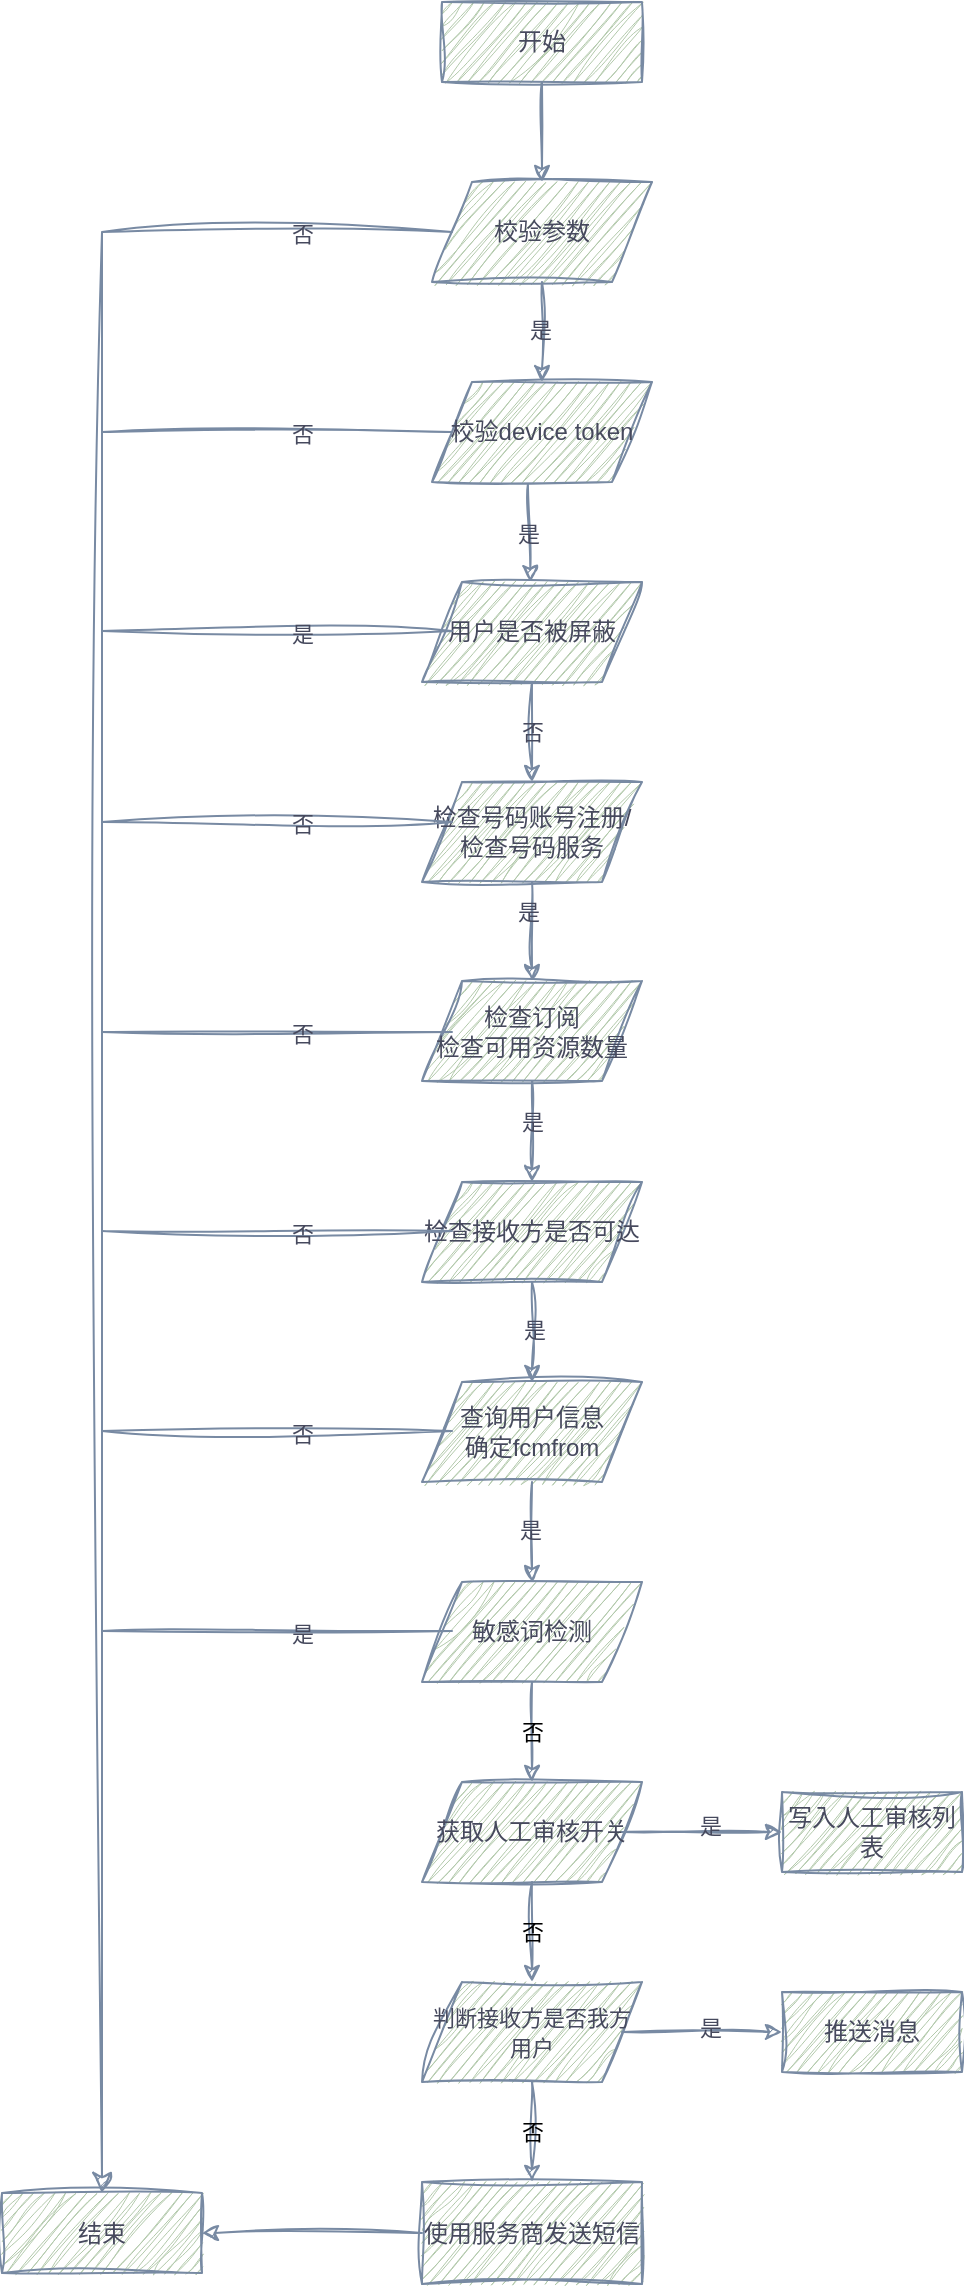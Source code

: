 <mxfile version="20.8.1" type="github">
  <diagram id="C-62_HOO-bG3gRJE1RXf" name="Page-1">
    <mxGraphModel dx="1434" dy="796" grid="1" gridSize="10" guides="1" tooltips="1" connect="1" arrows="1" fold="1" page="1" pageScale="1" pageWidth="827" pageHeight="1169" math="0" shadow="0">
      <root>
        <mxCell id="0" />
        <mxCell id="1" parent="0" />
        <mxCell id="9oyLvGkk6rRqwBSxhCQk-1" value="开始" style="rounded=0;whiteSpace=wrap;html=1;labelBackgroundColor=none;fillColor=#B2C9AB;strokeColor=#788AA3;fontColor=#46495D;sketch=1;curveFitting=1;jiggle=2;" vertex="1" parent="1">
          <mxGeometry x="350" y="70" width="100" height="40" as="geometry" />
        </mxCell>
        <mxCell id="9oyLvGkk6rRqwBSxhCQk-2" value="校验参数" style="shape=parallelogram;perimeter=parallelogramPerimeter;whiteSpace=wrap;html=1;fixedSize=1;labelBackgroundColor=none;fillColor=#B2C9AB;strokeColor=#788AA3;fontColor=#46495D;rounded=0;sketch=1;curveFitting=1;jiggle=2;" vertex="1" parent="1">
          <mxGeometry x="345" y="160" width="110" height="50" as="geometry" />
        </mxCell>
        <mxCell id="9oyLvGkk6rRqwBSxhCQk-3" value="&lt;font style=&quot;font-size: 11px;&quot;&gt;判断接收方是否我方用户&lt;/font&gt;" style="shape=parallelogram;perimeter=parallelogramPerimeter;whiteSpace=wrap;html=1;fixedSize=1;labelBackgroundColor=none;fillColor=#B2C9AB;strokeColor=#788AA3;fontColor=#46495D;rounded=0;sketch=1;curveFitting=1;jiggle=2;" vertex="1" parent="1">
          <mxGeometry x="340" y="1060" width="110" height="50" as="geometry" />
        </mxCell>
        <mxCell id="9oyLvGkk6rRqwBSxhCQk-4" value="校验device token" style="shape=parallelogram;perimeter=parallelogramPerimeter;whiteSpace=wrap;html=1;fixedSize=1;labelBackgroundColor=none;fillColor=#B2C9AB;strokeColor=#788AA3;fontColor=#46495D;rounded=0;sketch=1;curveFitting=1;jiggle=2;" vertex="1" parent="1">
          <mxGeometry x="345" y="260" width="110" height="50" as="geometry" />
        </mxCell>
        <mxCell id="9oyLvGkk6rRqwBSxhCQk-5" value="用户是否被屏蔽" style="shape=parallelogram;perimeter=parallelogramPerimeter;whiteSpace=wrap;html=1;fixedSize=1;labelBackgroundColor=none;fillColor=#B2C9AB;strokeColor=#788AA3;fontColor=#46495D;rounded=0;sketch=1;curveFitting=1;jiggle=2;" vertex="1" parent="1">
          <mxGeometry x="340" y="360" width="110" height="50" as="geometry" />
        </mxCell>
        <mxCell id="9oyLvGkk6rRqwBSxhCQk-6" value="" style="endArrow=classic;html=1;rounded=0;exitX=0.5;exitY=1;exitDx=0;exitDy=0;entryX=0.5;entryY=0;entryDx=0;entryDy=0;labelBackgroundColor=none;strokeColor=#788AA3;fontColor=default;sketch=1;curveFitting=1;jiggle=2;" edge="1" parent="1" source="9oyLvGkk6rRqwBSxhCQk-1" target="9oyLvGkk6rRqwBSxhCQk-2">
          <mxGeometry width="50" height="50" relative="1" as="geometry">
            <mxPoint x="720" y="450" as="sourcePoint" />
            <mxPoint x="770" y="400" as="targetPoint" />
          </mxGeometry>
        </mxCell>
        <mxCell id="9oyLvGkk6rRqwBSxhCQk-7" value="" style="endArrow=classic;html=1;rounded=0;exitX=0.5;exitY=1;exitDx=0;exitDy=0;entryX=0.5;entryY=0;entryDx=0;entryDy=0;labelBackgroundColor=none;strokeColor=#788AA3;fontColor=default;sketch=1;curveFitting=1;jiggle=2;" edge="1" parent="1" source="9oyLvGkk6rRqwBSxhCQk-2" target="9oyLvGkk6rRqwBSxhCQk-4">
          <mxGeometry width="50" height="50" relative="1" as="geometry">
            <mxPoint x="600" y="460" as="sourcePoint" />
            <mxPoint x="650" y="410" as="targetPoint" />
          </mxGeometry>
        </mxCell>
        <mxCell id="9oyLvGkk6rRqwBSxhCQk-8" value="是" style="edgeLabel;html=1;align=center;verticalAlign=middle;resizable=0;points=[];labelBackgroundColor=none;fontColor=#46495D;rounded=0;sketch=1;curveFitting=1;jiggle=2;" vertex="1" connectable="0" parent="9oyLvGkk6rRqwBSxhCQk-7">
          <mxGeometry x="-0.04" y="-1" relative="1" as="geometry">
            <mxPoint as="offset" />
          </mxGeometry>
        </mxCell>
        <mxCell id="9oyLvGkk6rRqwBSxhCQk-9" value="" style="endArrow=classic;html=1;rounded=0;exitX=0.436;exitY=1.02;exitDx=0;exitDy=0;exitPerimeter=0;labelBackgroundColor=none;strokeColor=#788AA3;fontColor=default;sketch=1;curveFitting=1;jiggle=2;" edge="1" parent="1" source="9oyLvGkk6rRqwBSxhCQk-4" target="9oyLvGkk6rRqwBSxhCQk-5">
          <mxGeometry width="50" height="50" relative="1" as="geometry">
            <mxPoint x="700" y="460" as="sourcePoint" />
            <mxPoint x="750" y="410" as="targetPoint" />
          </mxGeometry>
        </mxCell>
        <mxCell id="9oyLvGkk6rRqwBSxhCQk-10" value="是" style="edgeLabel;html=1;align=center;verticalAlign=middle;resizable=0;points=[];labelBackgroundColor=none;fontColor=#46495D;rounded=0;sketch=1;curveFitting=1;jiggle=2;" vertex="1" connectable="0" parent="9oyLvGkk6rRqwBSxhCQk-9">
          <mxGeometry x="0.02" y="-1" relative="1" as="geometry">
            <mxPoint as="offset" />
          </mxGeometry>
        </mxCell>
        <mxCell id="9oyLvGkk6rRqwBSxhCQk-11" value="敏感词检测" style="shape=parallelogram;perimeter=parallelogramPerimeter;whiteSpace=wrap;html=1;fixedSize=1;labelBackgroundColor=none;fillColor=#B2C9AB;strokeColor=#788AA3;fontColor=#46495D;rounded=0;sketch=1;curveFitting=1;jiggle=2;" vertex="1" parent="1">
          <mxGeometry x="340" y="860" width="110" height="50" as="geometry" />
        </mxCell>
        <mxCell id="9oyLvGkk6rRqwBSxhCQk-12" value="检查订阅&lt;br&gt;检查可用资源数量" style="shape=parallelogram;perimeter=parallelogramPerimeter;whiteSpace=wrap;html=1;fixedSize=1;labelBackgroundColor=none;fillColor=#B2C9AB;strokeColor=#788AA3;fontColor=#46495D;rounded=0;sketch=1;curveFitting=1;jiggle=2;" vertex="1" parent="1">
          <mxGeometry x="340" y="559.5" width="110" height="50" as="geometry" />
        </mxCell>
        <mxCell id="9oyLvGkk6rRqwBSxhCQk-13" value="检查号码账号注册/&lt;br&gt;检查号码服务" style="shape=parallelogram;perimeter=parallelogramPerimeter;whiteSpace=wrap;html=1;fixedSize=1;labelBackgroundColor=none;fillColor=#B2C9AB;strokeColor=#788AA3;fontColor=#46495D;rounded=0;sketch=1;curveFitting=1;jiggle=2;" vertex="1" parent="1">
          <mxGeometry x="340" y="460" width="110" height="50" as="geometry" />
        </mxCell>
        <mxCell id="9oyLvGkk6rRqwBSxhCQk-14" value="结束" style="rounded=0;whiteSpace=wrap;html=1;labelBackgroundColor=none;fillColor=#B2C9AB;strokeColor=#788AA3;fontColor=#46495D;sketch=1;curveFitting=1;jiggle=2;" vertex="1" parent="1">
          <mxGeometry x="130" y="1165.5" width="100" height="40" as="geometry" />
        </mxCell>
        <mxCell id="9oyLvGkk6rRqwBSxhCQk-15" value="" style="endArrow=classic;html=1;rounded=0;exitX=0.5;exitY=1;exitDx=0;exitDy=0;entryX=0.5;entryY=0;entryDx=0;entryDy=0;labelBackgroundColor=none;strokeColor=#788AA3;fontColor=default;sketch=1;curveFitting=1;jiggle=2;" edge="1" parent="1" source="9oyLvGkk6rRqwBSxhCQk-5" target="9oyLvGkk6rRqwBSxhCQk-13">
          <mxGeometry width="50" height="50" relative="1" as="geometry">
            <mxPoint x="670" y="580" as="sourcePoint" />
            <mxPoint x="720" y="530" as="targetPoint" />
          </mxGeometry>
        </mxCell>
        <mxCell id="9oyLvGkk6rRqwBSxhCQk-16" value="否" style="edgeLabel;html=1;align=center;verticalAlign=middle;resizable=0;points=[];labelBackgroundColor=none;fontColor=#46495D;rounded=0;sketch=1;curveFitting=1;jiggle=2;" vertex="1" connectable="0" parent="9oyLvGkk6rRqwBSxhCQk-15">
          <mxGeometry relative="1" as="geometry">
            <mxPoint as="offset" />
          </mxGeometry>
        </mxCell>
        <mxCell id="9oyLvGkk6rRqwBSxhCQk-17" value="" style="endArrow=classic;html=1;rounded=0;exitX=0.5;exitY=1;exitDx=0;exitDy=0;entryX=0.5;entryY=0;entryDx=0;entryDy=0;labelBackgroundColor=none;strokeColor=#788AA3;fontColor=default;sketch=1;curveFitting=1;jiggle=2;" edge="1" parent="1" source="9oyLvGkk6rRqwBSxhCQk-13" target="9oyLvGkk6rRqwBSxhCQk-12">
          <mxGeometry width="50" height="50" relative="1" as="geometry">
            <mxPoint x="620" y="570" as="sourcePoint" />
            <mxPoint x="670" y="520" as="targetPoint" />
          </mxGeometry>
        </mxCell>
        <mxCell id="9oyLvGkk6rRqwBSxhCQk-21" value="是" style="edgeLabel;html=1;align=center;verticalAlign=middle;resizable=0;points=[];labelBackgroundColor=none;fontColor=#46495D;rounded=0;sketch=1;curveFitting=1;jiggle=2;" vertex="1" connectable="0" parent="9oyLvGkk6rRqwBSxhCQk-17">
          <mxGeometry x="-0.394" y="-2" relative="1" as="geometry">
            <mxPoint as="offset" />
          </mxGeometry>
        </mxCell>
        <mxCell id="9oyLvGkk6rRqwBSxhCQk-18" value="查询用户信息&lt;br&gt;确定fcmfrom" style="shape=parallelogram;perimeter=parallelogramPerimeter;whiteSpace=wrap;html=1;fixedSize=1;labelBackgroundColor=none;fillColor=#B2C9AB;strokeColor=#788AA3;fontColor=#46495D;rounded=0;sketch=1;curveFitting=1;jiggle=2;" vertex="1" parent="1">
          <mxGeometry x="340" y="760" width="110" height="50" as="geometry" />
        </mxCell>
        <mxCell id="9oyLvGkk6rRqwBSxhCQk-19" value="检查接收方是否可达" style="shape=parallelogram;perimeter=parallelogramPerimeter;whiteSpace=wrap;html=1;fixedSize=1;labelBackgroundColor=none;fillColor=#B2C9AB;strokeColor=#788AA3;fontColor=#46495D;rounded=0;sketch=1;curveFitting=1;jiggle=2;" vertex="1" parent="1">
          <mxGeometry x="340" y="660" width="110" height="50" as="geometry" />
        </mxCell>
        <mxCell id="9oyLvGkk6rRqwBSxhCQk-20" value="" style="endArrow=classic;html=1;rounded=0;exitX=0.5;exitY=1;exitDx=0;exitDy=0;labelBackgroundColor=none;strokeColor=#788AA3;fontColor=default;sketch=1;curveFitting=1;jiggle=2;" edge="1" parent="1" source="9oyLvGkk6rRqwBSxhCQk-12" target="9oyLvGkk6rRqwBSxhCQk-19">
          <mxGeometry width="50" height="50" relative="1" as="geometry">
            <mxPoint x="690" y="850" as="sourcePoint" />
            <mxPoint x="740" y="800" as="targetPoint" />
          </mxGeometry>
        </mxCell>
        <mxCell id="9oyLvGkk6rRqwBSxhCQk-22" value="是" style="edgeLabel;html=1;align=center;verticalAlign=middle;resizable=0;points=[];labelBackgroundColor=none;fontColor=#46495D;rounded=0;sketch=1;curveFitting=1;jiggle=2;" vertex="1" connectable="0" parent="9oyLvGkk6rRqwBSxhCQk-20">
          <mxGeometry x="-0.188" relative="1" as="geometry">
            <mxPoint as="offset" />
          </mxGeometry>
        </mxCell>
        <mxCell id="9oyLvGkk6rRqwBSxhCQk-23" value="" style="endArrow=classic;html=1;rounded=0;exitX=0.5;exitY=1;exitDx=0;exitDy=0;entryX=0.5;entryY=0;entryDx=0;entryDy=0;labelBackgroundColor=none;strokeColor=#788AA3;fontColor=default;sketch=1;curveFitting=1;jiggle=2;" edge="1" parent="1" source="9oyLvGkk6rRqwBSxhCQk-19" target="9oyLvGkk6rRqwBSxhCQk-18">
          <mxGeometry width="50" height="50" relative="1" as="geometry">
            <mxPoint x="610" y="820" as="sourcePoint" />
            <mxPoint x="660" y="770" as="targetPoint" />
          </mxGeometry>
        </mxCell>
        <mxCell id="9oyLvGkk6rRqwBSxhCQk-24" value="是" style="edgeLabel;html=1;align=center;verticalAlign=middle;resizable=0;points=[];labelBackgroundColor=none;fontColor=#46495D;rounded=0;sketch=1;curveFitting=1;jiggle=2;" vertex="1" connectable="0" parent="9oyLvGkk6rRqwBSxhCQk-23">
          <mxGeometry x="-0.04" y="1" relative="1" as="geometry">
            <mxPoint as="offset" />
          </mxGeometry>
        </mxCell>
        <mxCell id="9oyLvGkk6rRqwBSxhCQk-25" value="" style="endArrow=classic;html=1;rounded=0;exitX=0.5;exitY=1;exitDx=0;exitDy=0;entryX=0.5;entryY=0;entryDx=0;entryDy=0;labelBackgroundColor=none;strokeColor=#788AA3;fontColor=default;sketch=1;curveFitting=1;jiggle=2;" edge="1" parent="1" source="9oyLvGkk6rRqwBSxhCQk-18" target="9oyLvGkk6rRqwBSxhCQk-11">
          <mxGeometry width="50" height="50" relative="1" as="geometry">
            <mxPoint x="660" y="860" as="sourcePoint" />
            <mxPoint x="710" y="810" as="targetPoint" />
          </mxGeometry>
        </mxCell>
        <mxCell id="9oyLvGkk6rRqwBSxhCQk-26" value="是" style="edgeLabel;html=1;align=center;verticalAlign=middle;resizable=0;points=[];labelBackgroundColor=none;fontColor=#46495D;rounded=0;sketch=1;curveFitting=1;jiggle=2;" vertex="1" connectable="0" parent="9oyLvGkk6rRqwBSxhCQk-25">
          <mxGeometry x="-0.04" y="-1" relative="1" as="geometry">
            <mxPoint as="offset" />
          </mxGeometry>
        </mxCell>
        <mxCell id="9oyLvGkk6rRqwBSxhCQk-27" value="获取人工审核开关" style="shape=parallelogram;perimeter=parallelogramPerimeter;whiteSpace=wrap;html=1;fixedSize=1;labelBackgroundColor=none;fillColor=#B2C9AB;strokeColor=#788AA3;fontColor=#46495D;rounded=0;sketch=1;curveFitting=1;jiggle=2;" vertex="1" parent="1">
          <mxGeometry x="340" y="960" width="110" height="50" as="geometry" />
        </mxCell>
        <mxCell id="9oyLvGkk6rRqwBSxhCQk-28" value="否" style="endArrow=classic;html=1;rounded=0;exitX=0.5;exitY=1;exitDx=0;exitDy=0;entryX=0.5;entryY=0;entryDx=0;entryDy=0;labelBackgroundColor=none;strokeColor=#788AA3;fontColor=default;sketch=1;curveFitting=1;jiggle=2;" edge="1" parent="1" source="9oyLvGkk6rRqwBSxhCQk-11" target="9oyLvGkk6rRqwBSxhCQk-27">
          <mxGeometry width="50" height="50" relative="1" as="geometry">
            <mxPoint x="660" y="1120" as="sourcePoint" />
            <mxPoint x="710" y="1070" as="targetPoint" />
          </mxGeometry>
        </mxCell>
        <mxCell id="9oyLvGkk6rRqwBSxhCQk-31" value="写入人工审核列表" style="rounded=0;whiteSpace=wrap;html=1;labelBackgroundColor=none;fillColor=#B2C9AB;strokeColor=#788AA3;fontColor=#46495D;sketch=1;curveFitting=1;jiggle=2;" vertex="1" parent="1">
          <mxGeometry x="520" y="965" width="90" height="40" as="geometry" />
        </mxCell>
        <mxCell id="9oyLvGkk6rRqwBSxhCQk-32" value="" style="endArrow=classic;html=1;rounded=0;exitX=1;exitY=0.5;exitDx=0;exitDy=0;entryX=0;entryY=0.5;entryDx=0;entryDy=0;labelBackgroundColor=none;strokeColor=#788AA3;fontColor=default;sketch=1;curveFitting=1;jiggle=2;" edge="1" parent="1" source="9oyLvGkk6rRqwBSxhCQk-27" target="9oyLvGkk6rRqwBSxhCQk-31">
          <mxGeometry width="50" height="50" relative="1" as="geometry">
            <mxPoint x="720" y="1120" as="sourcePoint" />
            <mxPoint x="770" y="1070" as="targetPoint" />
          </mxGeometry>
        </mxCell>
        <mxCell id="9oyLvGkk6rRqwBSxhCQk-37" value="是" style="edgeLabel;html=1;align=center;verticalAlign=middle;resizable=0;points=[];labelBackgroundColor=none;fontColor=#46495D;rounded=0;sketch=1;curveFitting=1;jiggle=2;" vertex="1" connectable="0" parent="9oyLvGkk6rRqwBSxhCQk-32">
          <mxGeometry x="0.1" y="3" relative="1" as="geometry">
            <mxPoint as="offset" />
          </mxGeometry>
        </mxCell>
        <mxCell id="9oyLvGkk6rRqwBSxhCQk-33" value="否" style="endArrow=classic;html=1;rounded=0;exitX=0.5;exitY=1;exitDx=0;exitDy=0;labelBackgroundColor=none;strokeColor=#788AA3;fontColor=default;sketch=1;curveFitting=1;jiggle=2;" edge="1" parent="1" source="9oyLvGkk6rRqwBSxhCQk-27" target="9oyLvGkk6rRqwBSxhCQk-3">
          <mxGeometry width="50" height="50" relative="1" as="geometry">
            <mxPoint x="670" y="1120" as="sourcePoint" />
            <mxPoint x="720" y="1070" as="targetPoint" />
          </mxGeometry>
        </mxCell>
        <mxCell id="9oyLvGkk6rRqwBSxhCQk-34" value="推送消息" style="rounded=0;whiteSpace=wrap;html=1;labelBackgroundColor=none;fillColor=#B2C9AB;strokeColor=#788AA3;fontColor=#46495D;sketch=1;curveFitting=1;jiggle=2;" vertex="1" parent="1">
          <mxGeometry x="520" y="1065" width="90" height="40" as="geometry" />
        </mxCell>
        <mxCell id="9oyLvGkk6rRqwBSxhCQk-35" value="" style="endArrow=classic;html=1;rounded=0;exitX=1;exitY=0.5;exitDx=0;exitDy=0;entryX=0;entryY=0.5;entryDx=0;entryDy=0;labelBackgroundColor=none;strokeColor=#788AA3;fontColor=default;sketch=1;curveFitting=1;jiggle=2;" edge="1" parent="1" source="9oyLvGkk6rRqwBSxhCQk-3" target="9oyLvGkk6rRqwBSxhCQk-34">
          <mxGeometry width="50" height="50" relative="1" as="geometry">
            <mxPoint x="720" y="1120" as="sourcePoint" />
            <mxPoint x="520" y="1080" as="targetPoint" />
          </mxGeometry>
        </mxCell>
        <mxCell id="9oyLvGkk6rRqwBSxhCQk-38" value="是" style="edgeLabel;html=1;align=center;verticalAlign=middle;resizable=0;points=[];labelBackgroundColor=none;fontColor=#46495D;rounded=0;sketch=1;curveFitting=1;jiggle=2;" vertex="1" connectable="0" parent="9oyLvGkk6rRqwBSxhCQk-35">
          <mxGeometry x="0.1" y="2" relative="1" as="geometry">
            <mxPoint as="offset" />
          </mxGeometry>
        </mxCell>
        <mxCell id="9oyLvGkk6rRqwBSxhCQk-39" value="使用服务商发送短信" style="rounded=0;whiteSpace=wrap;html=1;labelBackgroundColor=none;fillColor=#B2C9AB;strokeColor=#788AA3;fontColor=#46495D;sketch=1;curveFitting=1;jiggle=2;" vertex="1" parent="1">
          <mxGeometry x="340" y="1160" width="110" height="51" as="geometry" />
        </mxCell>
        <mxCell id="9oyLvGkk6rRqwBSxhCQk-41" value="否" style="endArrow=classic;html=1;rounded=0;exitX=0.5;exitY=1;exitDx=0;exitDy=0;entryX=0.5;entryY=0;entryDx=0;entryDy=0;labelBackgroundColor=none;strokeColor=#788AA3;fontColor=default;sketch=1;curveFitting=1;jiggle=2;" edge="1" parent="1" source="9oyLvGkk6rRqwBSxhCQk-3" target="9oyLvGkk6rRqwBSxhCQk-39">
          <mxGeometry width="50" height="50" relative="1" as="geometry">
            <mxPoint x="670" y="1260" as="sourcePoint" />
            <mxPoint x="720" y="1210" as="targetPoint" />
          </mxGeometry>
        </mxCell>
        <mxCell id="9oyLvGkk6rRqwBSxhCQk-42" value="" style="endArrow=classic;html=1;rounded=0;entryX=1;entryY=0.5;entryDx=0;entryDy=0;exitX=0;exitY=0.5;exitDx=0;exitDy=0;labelBackgroundColor=none;strokeColor=#788AA3;fontColor=default;sketch=1;curveFitting=1;jiggle=2;" edge="1" parent="1" source="9oyLvGkk6rRqwBSxhCQk-39" target="9oyLvGkk6rRqwBSxhCQk-14">
          <mxGeometry width="50" height="50" relative="1" as="geometry">
            <mxPoint x="550" y="1250" as="sourcePoint" />
            <mxPoint x="600" y="1200" as="targetPoint" />
          </mxGeometry>
        </mxCell>
        <mxCell id="9oyLvGkk6rRqwBSxhCQk-43" value="" style="edgeStyle=segmentEdgeStyle;endArrow=classic;html=1;curved=0;rounded=0;endSize=8;startSize=8;entryX=0.5;entryY=0;entryDx=0;entryDy=0;exitX=0;exitY=0.5;exitDx=0;exitDy=0;labelBackgroundColor=none;strokeColor=#788AA3;fontColor=default;sketch=1;curveFitting=1;jiggle=2;" edge="1" parent="1" source="9oyLvGkk6rRqwBSxhCQk-2" target="9oyLvGkk6rRqwBSxhCQk-14">
          <mxGeometry width="50" height="50" relative="1" as="geometry">
            <mxPoint x="260" y="330" as="sourcePoint" />
            <mxPoint x="230" y="1110" as="targetPoint" />
          </mxGeometry>
        </mxCell>
        <mxCell id="9oyLvGkk6rRqwBSxhCQk-44" value="否" style="edgeLabel;html=1;align=center;verticalAlign=middle;resizable=0;points=[];labelBackgroundColor=none;fontColor=#46495D;rounded=0;sketch=1;curveFitting=1;jiggle=2;" vertex="1" connectable="0" parent="9oyLvGkk6rRqwBSxhCQk-43">
          <mxGeometry x="-0.869" y="1" relative="1" as="geometry">
            <mxPoint as="offset" />
          </mxGeometry>
        </mxCell>
        <mxCell id="9oyLvGkk6rRqwBSxhCQk-53" value="" style="endArrow=none;html=1;rounded=0;entryX=0;entryY=0.5;entryDx=0;entryDy=0;labelBackgroundColor=none;strokeColor=#788AA3;fontColor=default;sketch=1;curveFitting=1;jiggle=2;" edge="1" parent="1" target="9oyLvGkk6rRqwBSxhCQk-4">
          <mxGeometry width="50" height="50" relative="1" as="geometry">
            <mxPoint x="180" y="285" as="sourcePoint" />
            <mxPoint x="820" y="340" as="targetPoint" />
          </mxGeometry>
        </mxCell>
        <mxCell id="9oyLvGkk6rRqwBSxhCQk-54" value="否" style="edgeLabel;html=1;align=center;verticalAlign=middle;resizable=0;points=[];labelBackgroundColor=none;fontColor=#46495D;rounded=0;sketch=1;curveFitting=1;jiggle=2;" vertex="1" connectable="0" parent="9oyLvGkk6rRqwBSxhCQk-53">
          <mxGeometry x="0.143" y="-1" relative="1" as="geometry">
            <mxPoint as="offset" />
          </mxGeometry>
        </mxCell>
        <mxCell id="9oyLvGkk6rRqwBSxhCQk-55" value="" style="endArrow=none;html=1;rounded=0;entryX=0;entryY=0.5;entryDx=0;entryDy=0;labelBackgroundColor=none;strokeColor=#788AA3;fontColor=default;sketch=1;curveFitting=1;jiggle=2;" edge="1" parent="1">
          <mxGeometry width="50" height="50" relative="1" as="geometry">
            <mxPoint x="180" y="384.5" as="sourcePoint" />
            <mxPoint x="355" y="384.5" as="targetPoint" />
          </mxGeometry>
        </mxCell>
        <mxCell id="9oyLvGkk6rRqwBSxhCQk-56" value="是" style="edgeLabel;html=1;align=center;verticalAlign=middle;resizable=0;points=[];labelBackgroundColor=none;fontColor=#46495D;rounded=0;sketch=1;curveFitting=1;jiggle=2;" vertex="1" connectable="0" parent="9oyLvGkk6rRqwBSxhCQk-55">
          <mxGeometry x="0.143" y="-1" relative="1" as="geometry">
            <mxPoint as="offset" />
          </mxGeometry>
        </mxCell>
        <mxCell id="9oyLvGkk6rRqwBSxhCQk-57" value="" style="endArrow=none;html=1;rounded=0;entryX=0;entryY=0.5;entryDx=0;entryDy=0;labelBackgroundColor=none;strokeColor=#788AA3;fontColor=default;sketch=1;curveFitting=1;jiggle=2;" edge="1" parent="1">
          <mxGeometry width="50" height="50" relative="1" as="geometry">
            <mxPoint x="180" y="480" as="sourcePoint" />
            <mxPoint x="355" y="480" as="targetPoint" />
          </mxGeometry>
        </mxCell>
        <mxCell id="9oyLvGkk6rRqwBSxhCQk-58" value="否" style="edgeLabel;html=1;align=center;verticalAlign=middle;resizable=0;points=[];labelBackgroundColor=none;fontColor=#46495D;rounded=0;sketch=1;curveFitting=1;jiggle=2;" vertex="1" connectable="0" parent="9oyLvGkk6rRqwBSxhCQk-57">
          <mxGeometry x="0.143" y="-1" relative="1" as="geometry">
            <mxPoint as="offset" />
          </mxGeometry>
        </mxCell>
        <mxCell id="9oyLvGkk6rRqwBSxhCQk-59" value="" style="endArrow=none;html=1;rounded=0;entryX=0;entryY=0.5;entryDx=0;entryDy=0;labelBackgroundColor=none;strokeColor=#788AA3;fontColor=default;sketch=1;curveFitting=1;jiggle=2;" edge="1" parent="1">
          <mxGeometry width="50" height="50" relative="1" as="geometry">
            <mxPoint x="180" y="585" as="sourcePoint" />
            <mxPoint x="355" y="585" as="targetPoint" />
          </mxGeometry>
        </mxCell>
        <mxCell id="9oyLvGkk6rRqwBSxhCQk-60" value="否" style="edgeLabel;html=1;align=center;verticalAlign=middle;resizable=0;points=[];labelBackgroundColor=none;fontColor=#46495D;rounded=0;sketch=1;curveFitting=1;jiggle=2;" vertex="1" connectable="0" parent="9oyLvGkk6rRqwBSxhCQk-59">
          <mxGeometry x="0.143" y="-1" relative="1" as="geometry">
            <mxPoint as="offset" />
          </mxGeometry>
        </mxCell>
        <mxCell id="9oyLvGkk6rRqwBSxhCQk-61" value="" style="endArrow=none;html=1;rounded=0;entryX=0;entryY=0.5;entryDx=0;entryDy=0;labelBackgroundColor=none;strokeColor=#788AA3;fontColor=default;sketch=1;curveFitting=1;jiggle=2;" edge="1" parent="1">
          <mxGeometry width="50" height="50" relative="1" as="geometry">
            <mxPoint x="180" y="684.5" as="sourcePoint" />
            <mxPoint x="355" y="684.5" as="targetPoint" />
          </mxGeometry>
        </mxCell>
        <mxCell id="9oyLvGkk6rRqwBSxhCQk-62" value="否" style="edgeLabel;html=1;align=center;verticalAlign=middle;resizable=0;points=[];labelBackgroundColor=none;fontColor=#46495D;rounded=0;sketch=1;curveFitting=1;jiggle=2;" vertex="1" connectable="0" parent="9oyLvGkk6rRqwBSxhCQk-61">
          <mxGeometry x="0.143" y="-1" relative="1" as="geometry">
            <mxPoint as="offset" />
          </mxGeometry>
        </mxCell>
        <mxCell id="9oyLvGkk6rRqwBSxhCQk-63" value="" style="endArrow=none;html=1;rounded=0;entryX=0;entryY=0.5;entryDx=0;entryDy=0;labelBackgroundColor=none;strokeColor=#788AA3;fontColor=default;sketch=1;curveFitting=1;jiggle=2;" edge="1" parent="1">
          <mxGeometry width="50" height="50" relative="1" as="geometry">
            <mxPoint x="180" y="784.5" as="sourcePoint" />
            <mxPoint x="355" y="784.5" as="targetPoint" />
          </mxGeometry>
        </mxCell>
        <mxCell id="9oyLvGkk6rRqwBSxhCQk-64" value="否" style="edgeLabel;html=1;align=center;verticalAlign=middle;resizable=0;points=[];labelBackgroundColor=none;fontColor=#46495D;rounded=0;sketch=1;curveFitting=1;jiggle=2;" vertex="1" connectable="0" parent="9oyLvGkk6rRqwBSxhCQk-63">
          <mxGeometry x="0.143" y="-1" relative="1" as="geometry">
            <mxPoint as="offset" />
          </mxGeometry>
        </mxCell>
        <mxCell id="9oyLvGkk6rRqwBSxhCQk-65" value="" style="endArrow=none;html=1;rounded=0;entryX=0;entryY=0.5;entryDx=0;entryDy=0;labelBackgroundColor=none;strokeColor=#788AA3;fontColor=default;sketch=1;curveFitting=1;jiggle=2;" edge="1" parent="1">
          <mxGeometry width="50" height="50" relative="1" as="geometry">
            <mxPoint x="180" y="884.5" as="sourcePoint" />
            <mxPoint x="355" y="884.5" as="targetPoint" />
          </mxGeometry>
        </mxCell>
        <mxCell id="9oyLvGkk6rRqwBSxhCQk-66" value="是" style="edgeLabel;html=1;align=center;verticalAlign=middle;resizable=0;points=[];labelBackgroundColor=none;fontColor=#46495D;rounded=0;sketch=1;curveFitting=1;jiggle=2;" vertex="1" connectable="0" parent="9oyLvGkk6rRqwBSxhCQk-65">
          <mxGeometry x="0.143" y="-1" relative="1" as="geometry">
            <mxPoint as="offset" />
          </mxGeometry>
        </mxCell>
      </root>
    </mxGraphModel>
  </diagram>
</mxfile>
